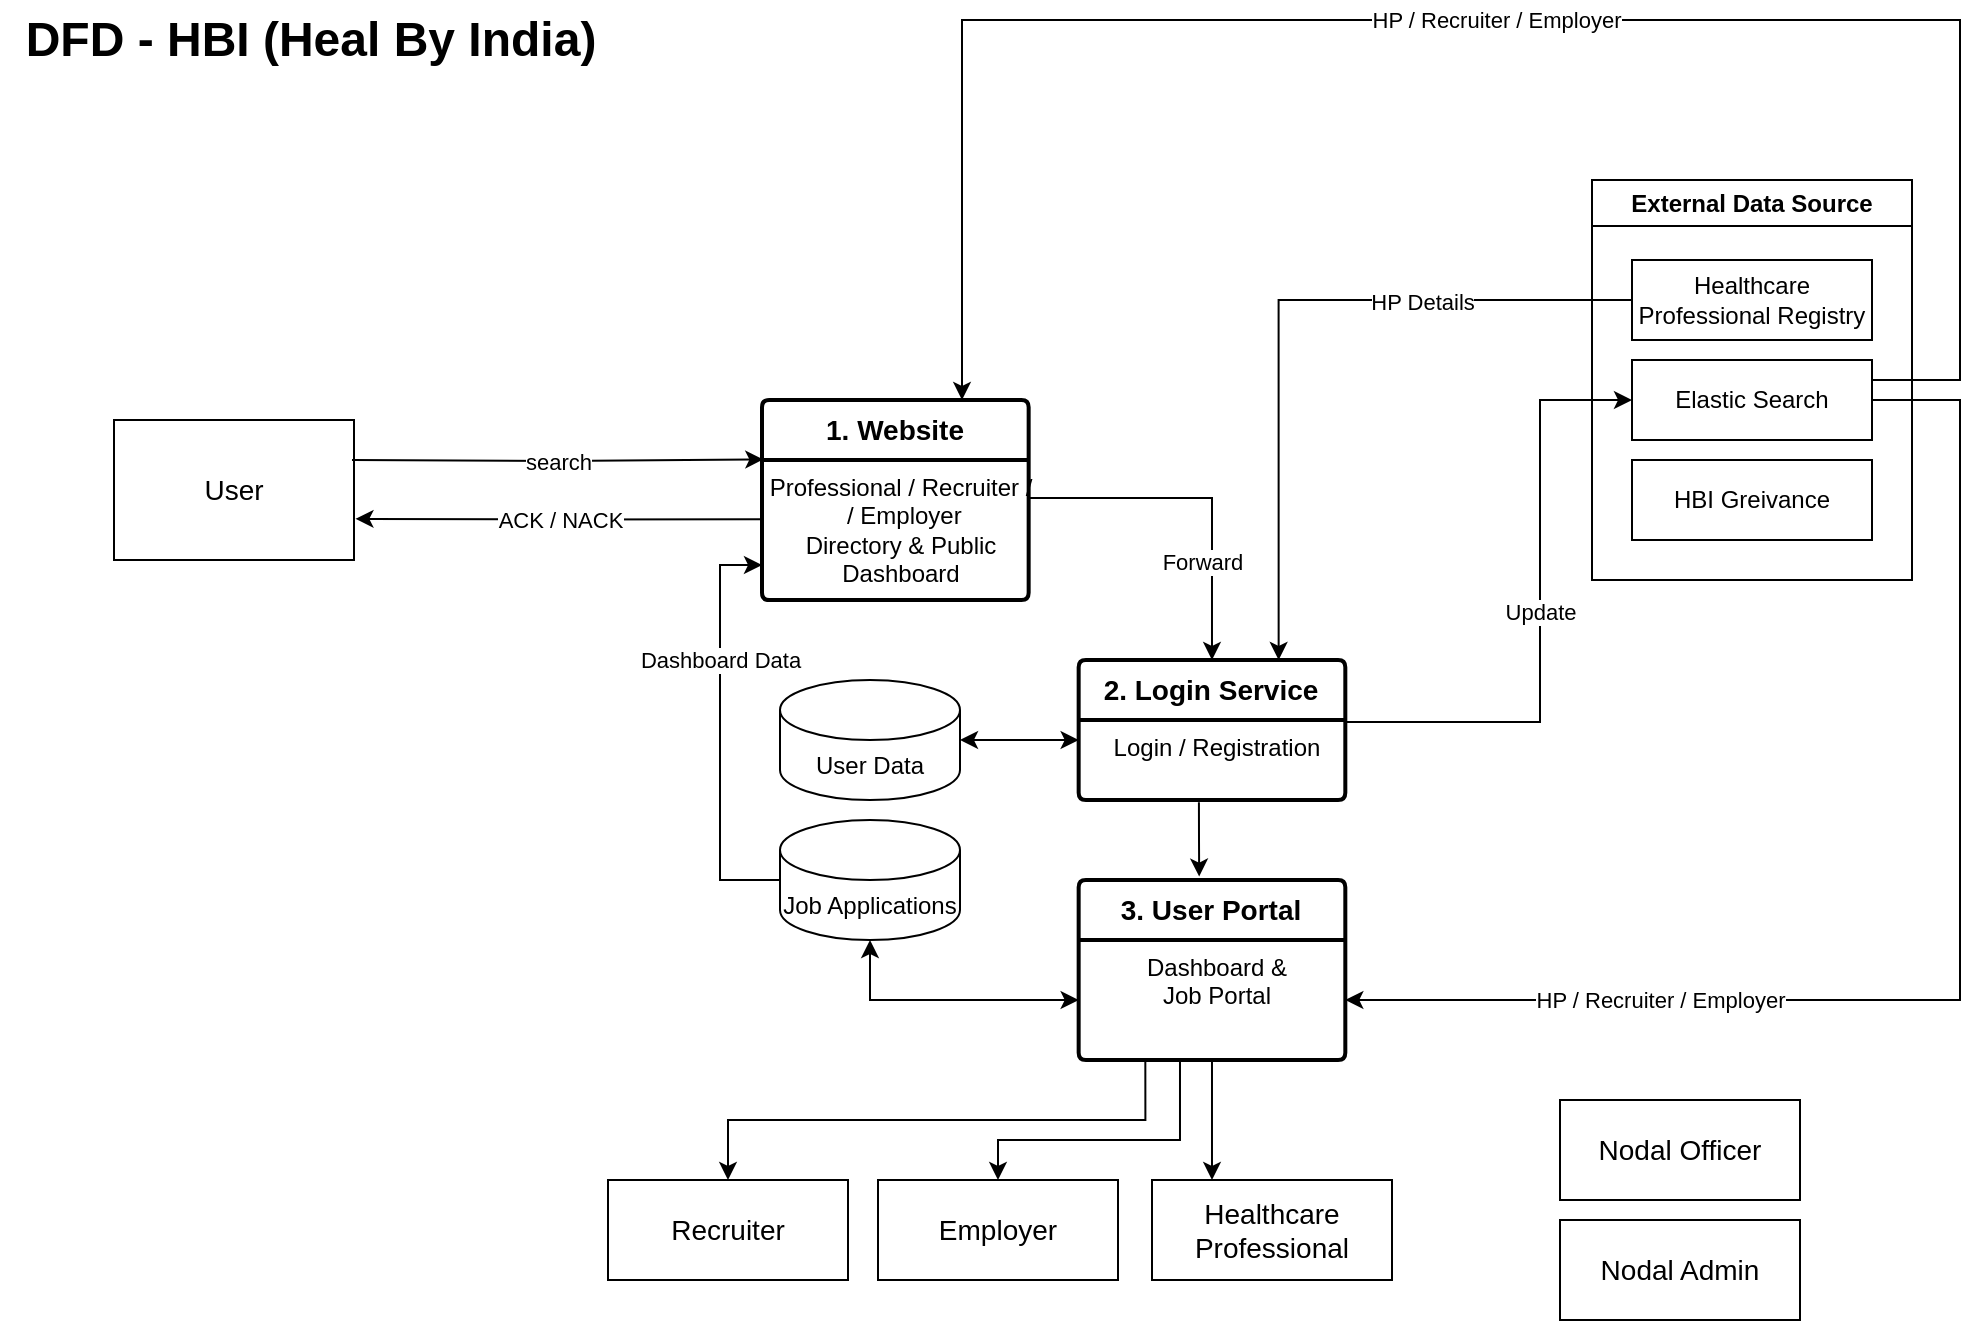 <mxfile version="22.1.8" type="github">
  <diagram name="Page-1" id="5d7acffa-a066-3a61-03fe-96351882024d">
    <mxGraphModel dx="713" dy="298" grid="1" gridSize="10" guides="1" tooltips="1" connect="1" arrows="1" fold="1" page="1" pageScale="1" pageWidth="1100" pageHeight="850" background="#ffffff" math="0" shadow="0">
      <root>
        <mxCell id="0" />
        <mxCell id="1" parent="0" />
        <mxCell id="2-qn9SCY0CSl4VwghT2g-1" value="&lt;font style=&quot;font-size: 14px;&quot;&gt;&lt;b style=&quot;&quot;&gt;1. Website&lt;/b&gt;&lt;/font&gt;" style="swimlane;childLayout=stackLayout;horizontal=1;startSize=30;horizontalStack=0;rounded=1;fontSize=14;fontStyle=0;strokeWidth=2;resizeParent=0;resizeLast=1;shadow=0;dashed=0;align=center;arcSize=4;whiteSpace=wrap;html=1;" parent="1" vertex="1">
          <mxGeometry x="421" y="240" width="133.33" height="100" as="geometry" />
        </mxCell>
        <mxCell id="2-qn9SCY0CSl4VwghT2g-2" value="Professional / Recruiter /&lt;br&gt;&amp;nbsp;/ Employer&lt;br&gt;Directory &amp;amp; Public &lt;br&gt;Dashboard" style="align=center;strokeColor=none;fillColor=none;spacingLeft=4;fontSize=12;verticalAlign=top;resizable=0;rotatable=0;part=1;html=1;" parent="2-qn9SCY0CSl4VwghT2g-1" vertex="1">
          <mxGeometry y="30" width="133.33" height="70" as="geometry" />
        </mxCell>
        <mxCell id="2-qn9SCY0CSl4VwghT2g-5" value="&lt;font style=&quot;font-size: 14px;&quot;&gt;User&lt;br&gt;&lt;/font&gt;" style="rounded=0;whiteSpace=wrap;html=1;" parent="1" vertex="1">
          <mxGeometry x="97" y="250" width="120" height="70" as="geometry" />
        </mxCell>
        <mxCell id="2-qn9SCY0CSl4VwghT2g-9" value="" style="endArrow=classic;html=1;rounded=0;edgeStyle=orthogonalEdgeStyle;entryX=0.005;entryY=0.297;entryDx=0;entryDy=0;entryPerimeter=0;" parent="1" target="2-qn9SCY0CSl4VwghT2g-1" edge="1">
          <mxGeometry relative="1" as="geometry">
            <mxPoint x="216" y="270" as="sourcePoint" />
            <mxPoint x="446" y="271" as="targetPoint" />
          </mxGeometry>
        </mxCell>
        <mxCell id="2-qn9SCY0CSl4VwghT2g-10" value="search" style="edgeLabel;resizable=0;html=1;align=center;verticalAlign=middle;" parent="2-qn9SCY0CSl4VwghT2g-9" connectable="0" vertex="1">
          <mxGeometry relative="1" as="geometry" />
        </mxCell>
        <mxCell id="2-qn9SCY0CSl4VwghT2g-20" value="User Data" style="shape=cylinder3;whiteSpace=wrap;html=1;boundedLbl=1;backgroundOutline=1;size=15;" parent="1" vertex="1">
          <mxGeometry x="430" y="380" width="90" height="60" as="geometry" />
        </mxCell>
        <mxCell id="2-qn9SCY0CSl4VwghT2g-29" value="&lt;font style=&quot;font-size: 14px;&quot;&gt;&lt;b style=&quot;&quot;&gt;2. Login Service&lt;/b&gt;&lt;/font&gt;" style="swimlane;childLayout=stackLayout;horizontal=1;startSize=30;horizontalStack=0;rounded=1;fontSize=14;fontStyle=0;strokeWidth=2;resizeParent=0;resizeLast=1;shadow=0;dashed=0;align=center;arcSize=4;whiteSpace=wrap;html=1;" parent="1" vertex="1">
          <mxGeometry x="579.33" y="370" width="133.33" height="70" as="geometry" />
        </mxCell>
        <mxCell id="2-qn9SCY0CSl4VwghT2g-30" value="Login / Registration" style="align=center;strokeColor=none;fillColor=none;spacingLeft=4;fontSize=12;verticalAlign=top;resizable=0;rotatable=0;part=1;html=1;" parent="2-qn9SCY0CSl4VwghT2g-29" vertex="1">
          <mxGeometry y="30" width="133.33" height="40" as="geometry" />
        </mxCell>
        <mxCell id="ZYt9PUyYWpOB_vdmKRMF-25" value="&lt;font style=&quot;font-size: 14px;&quot;&gt;&lt;b style=&quot;&quot;&gt;3. User Portal&lt;/b&gt;&lt;/font&gt;" style="swimlane;childLayout=stackLayout;horizontal=1;startSize=30;horizontalStack=0;rounded=1;fontSize=14;fontStyle=0;strokeWidth=2;resizeParent=0;resizeLast=1;shadow=0;dashed=0;align=center;arcSize=4;whiteSpace=wrap;html=1;" parent="1" vertex="1">
          <mxGeometry x="579.33" y="480" width="133.33" height="90" as="geometry" />
        </mxCell>
        <mxCell id="ZYt9PUyYWpOB_vdmKRMF-26" value="Dashboard &amp;amp; &lt;br&gt;Job Portal" style="align=center;strokeColor=none;fillColor=none;spacingLeft=4;fontSize=12;verticalAlign=top;resizable=0;rotatable=0;part=1;html=1;" parent="ZYt9PUyYWpOB_vdmKRMF-25" vertex="1">
          <mxGeometry y="30" width="133.33" height="60" as="geometry" />
        </mxCell>
        <mxCell id="ZYt9PUyYWpOB_vdmKRMF-55" value="&lt;font style=&quot;font-size: 24px;&quot;&gt;&lt;b&gt;DFD - HBI (Heal By India)&lt;/b&gt;&lt;/font&gt;" style="text;html=1;align=center;verticalAlign=middle;resizable=0;points=[];autosize=1;strokeColor=none;fillColor=none;" parent="1" vertex="1">
          <mxGeometry x="40" y="40" width="310" height="40" as="geometry" />
        </mxCell>
        <mxCell id="VMeWkLT3xw4zWEuHZqp--4" value="" style="endArrow=classic;html=1;rounded=0;edgeStyle=orthogonalEdgeStyle;entryX=1.006;entryY=0.706;entryDx=0;entryDy=0;entryPerimeter=0;exitX=0.005;exitY=0.424;exitDx=0;exitDy=0;exitPerimeter=0;" parent="1" source="2-qn9SCY0CSl4VwghT2g-2" target="2-qn9SCY0CSl4VwghT2g-5" edge="1">
          <mxGeometry relative="1" as="geometry">
            <mxPoint x="416" y="297" as="sourcePoint" />
            <mxPoint x="215" y="297" as="targetPoint" />
          </mxGeometry>
        </mxCell>
        <mxCell id="VMeWkLT3xw4zWEuHZqp--5" value="ACK / NACK" style="edgeLabel;resizable=0;html=1;align=center;verticalAlign=middle;" parent="VMeWkLT3xw4zWEuHZqp--4" connectable="0" vertex="1">
          <mxGeometry relative="1" as="geometry" />
        </mxCell>
        <mxCell id="VMeWkLT3xw4zWEuHZqp--6" value="" style="endArrow=classic;html=1;rounded=0;edgeStyle=orthogonalEdgeStyle;entryX=0.5;entryY=0;entryDx=0;entryDy=0;exitX=1;exitY=0.5;exitDx=0;exitDy=0;" parent="1" source="2-qn9SCY0CSl4VwghT2g-1" target="2-qn9SCY0CSl4VwghT2g-29" edge="1">
          <mxGeometry relative="1" as="geometry">
            <mxPoint x="580" y="289.41" as="sourcePoint" />
            <mxPoint x="750" y="289" as="targetPoint" />
            <Array as="points">
              <mxPoint x="554" y="289" />
              <mxPoint x="646" y="289" />
            </Array>
          </mxGeometry>
        </mxCell>
        <mxCell id="VMeWkLT3xw4zWEuHZqp--7" value="Forward" style="edgeLabel;resizable=0;html=1;align=center;verticalAlign=middle;" parent="VMeWkLT3xw4zWEuHZqp--6" connectable="0" vertex="1">
          <mxGeometry relative="1" as="geometry">
            <mxPoint y="32" as="offset" />
          </mxGeometry>
        </mxCell>
        <mxCell id="VMeWkLT3xw4zWEuHZqp--10" value="External Data Source" style="swimlane;whiteSpace=wrap;html=1;" parent="1" vertex="1">
          <mxGeometry x="836" y="130" width="160" height="200" as="geometry" />
        </mxCell>
        <mxCell id="2-qn9SCY0CSl4VwghT2g-19" value="&lt;font style=&quot;&quot;&gt;&lt;font style=&quot;font-size: 12px;&quot;&gt;Healthcare Professional Registry&lt;/font&gt;&lt;br&gt;&lt;/font&gt;" style="rounded=0;whiteSpace=wrap;html=1;" parent="VMeWkLT3xw4zWEuHZqp--10" vertex="1">
          <mxGeometry x="20" y="40" width="120" height="40" as="geometry" />
        </mxCell>
        <mxCell id="VMeWkLT3xw4zWEuHZqp--11" value="&lt;font style=&quot;&quot;&gt;Elastic Search&lt;br&gt;&lt;/font&gt;" style="rounded=0;whiteSpace=wrap;html=1;" parent="VMeWkLT3xw4zWEuHZqp--10" vertex="1">
          <mxGeometry x="20" y="90" width="120" height="40" as="geometry" />
        </mxCell>
        <mxCell id="W5KI2_hVfU21jzX0xVE0-1" value="&lt;font style=&quot;&quot;&gt;HBI Greivance&lt;br&gt;&lt;/font&gt;" style="rounded=0;whiteSpace=wrap;html=1;" vertex="1" parent="VMeWkLT3xw4zWEuHZqp--10">
          <mxGeometry x="20" y="140" width="120" height="40" as="geometry" />
        </mxCell>
        <mxCell id="W5KI2_hVfU21jzX0xVE0-2" value="" style="endArrow=classic;html=1;rounded=0;edgeStyle=orthogonalEdgeStyle;entryX=0.75;entryY=0;entryDx=0;entryDy=0;exitX=0;exitY=0.5;exitDx=0;exitDy=0;" edge="1" parent="1" source="2-qn9SCY0CSl4VwghT2g-19" target="2-qn9SCY0CSl4VwghT2g-29">
          <mxGeometry relative="1" as="geometry">
            <mxPoint x="630" y="200" as="sourcePoint" />
            <mxPoint x="790" y="200" as="targetPoint" />
          </mxGeometry>
        </mxCell>
        <mxCell id="W5KI2_hVfU21jzX0xVE0-3" value="HP Details" style="edgeLabel;resizable=0;html=1;align=center;verticalAlign=middle;" connectable="0" vertex="1" parent="W5KI2_hVfU21jzX0xVE0-2">
          <mxGeometry relative="1" as="geometry">
            <mxPoint x="71" y="-1" as="offset" />
          </mxGeometry>
        </mxCell>
        <mxCell id="W5KI2_hVfU21jzX0xVE0-6" value="" style="endArrow=classic;html=1;rounded=0;edgeStyle=orthogonalEdgeStyle;entryX=0;entryY=0.5;entryDx=0;entryDy=0;exitX=1.005;exitY=0.026;exitDx=0;exitDy=0;exitPerimeter=0;" edge="1" parent="1" source="2-qn9SCY0CSl4VwghT2g-30" target="VMeWkLT3xw4zWEuHZqp--11">
          <mxGeometry relative="1" as="geometry">
            <mxPoint x="720" y="401" as="sourcePoint" />
            <mxPoint x="850" y="240" as="targetPoint" />
            <Array as="points">
              <mxPoint x="720" y="401" />
              <mxPoint x="810" y="401" />
              <mxPoint x="810" y="240" />
            </Array>
          </mxGeometry>
        </mxCell>
        <mxCell id="W5KI2_hVfU21jzX0xVE0-7" value="Update" style="edgeLabel;resizable=0;html=1;align=center;verticalAlign=middle;" connectable="0" vertex="1" parent="W5KI2_hVfU21jzX0xVE0-6">
          <mxGeometry relative="1" as="geometry" />
        </mxCell>
        <mxCell id="W5KI2_hVfU21jzX0xVE0-10" value="" style="endArrow=classic;html=1;rounded=0;edgeStyle=orthogonalEdgeStyle;entryX=0.452;entryY=-0.019;entryDx=0;entryDy=0;entryPerimeter=0;exitX=0.451;exitY=1.027;exitDx=0;exitDy=0;exitPerimeter=0;" edge="1" parent="1" source="2-qn9SCY0CSl4VwghT2g-30" target="ZYt9PUyYWpOB_vdmKRMF-25">
          <mxGeometry relative="1" as="geometry">
            <mxPoint x="630" y="450" as="sourcePoint" />
            <mxPoint x="790" y="450" as="targetPoint" />
          </mxGeometry>
        </mxCell>
        <mxCell id="W5KI2_hVfU21jzX0xVE0-13" value="" style="endArrow=classic;html=1;rounded=0;edgeStyle=orthogonalEdgeStyle;exitX=1;exitY=0.5;exitDx=0;exitDy=0;entryX=1;entryY=0.5;entryDx=0;entryDy=0;" edge="1" parent="1" source="VMeWkLT3xw4zWEuHZqp--11" target="ZYt9PUyYWpOB_vdmKRMF-26">
          <mxGeometry relative="1" as="geometry">
            <mxPoint x="980" y="240" as="sourcePoint" />
            <mxPoint x="1140" y="240" as="targetPoint" />
            <Array as="points">
              <mxPoint x="1020" y="240" />
              <mxPoint x="1020" y="540" />
            </Array>
          </mxGeometry>
        </mxCell>
        <mxCell id="W5KI2_hVfU21jzX0xVE0-14" value="HP / Recruiter / Employer" style="edgeLabel;resizable=0;html=1;align=center;verticalAlign=middle;" connectable="0" vertex="1" parent="W5KI2_hVfU21jzX0xVE0-13">
          <mxGeometry relative="1" as="geometry">
            <mxPoint x="-150" y="18" as="offset" />
          </mxGeometry>
        </mxCell>
        <mxCell id="W5KI2_hVfU21jzX0xVE0-18" value="" style="endArrow=classic;html=1;rounded=0;edgeStyle=orthogonalEdgeStyle;exitX=1;exitY=0.25;exitDx=0;exitDy=0;entryX=0.75;entryY=0;entryDx=0;entryDy=0;" edge="1" parent="1" source="VMeWkLT3xw4zWEuHZqp--11" target="2-qn9SCY0CSl4VwghT2g-1">
          <mxGeometry relative="1" as="geometry">
            <mxPoint x="980" y="230" as="sourcePoint" />
            <mxPoint x="1100" y="70" as="targetPoint" />
            <Array as="points">
              <mxPoint x="1020" y="230" />
              <mxPoint x="1020" y="50" />
              <mxPoint x="521" y="50" />
            </Array>
          </mxGeometry>
        </mxCell>
        <mxCell id="W5KI2_hVfU21jzX0xVE0-19" value="HP / Recruiter / Employer" style="edgeLabel;resizable=0;html=1;align=center;verticalAlign=middle;" connectable="0" vertex="1" parent="W5KI2_hVfU21jzX0xVE0-18">
          <mxGeometry relative="1" as="geometry" />
        </mxCell>
        <mxCell id="W5KI2_hVfU21jzX0xVE0-22" value="" style="endArrow=classic;startArrow=classic;html=1;rounded=0;edgeStyle=orthogonalEdgeStyle;entryX=0;entryY=0.25;entryDx=0;entryDy=0;exitX=1;exitY=0.5;exitDx=0;exitDy=0;exitPerimeter=0;" edge="1" parent="1" source="2-qn9SCY0CSl4VwghT2g-20" target="2-qn9SCY0CSl4VwghT2g-30">
          <mxGeometry width="50" height="50" relative="1" as="geometry">
            <mxPoint x="503.83" y="475" as="sourcePoint" />
            <mxPoint x="553.83" y="425" as="targetPoint" />
          </mxGeometry>
        </mxCell>
        <mxCell id="W5KI2_hVfU21jzX0xVE0-23" value="" style="endArrow=classic;html=1;rounded=0;edgeStyle=orthogonalEdgeStyle;exitX=0;exitY=0.5;exitDx=0;exitDy=0;exitPerimeter=0;entryX=0;entryY=0.75;entryDx=0;entryDy=0;" edge="1" parent="1" source="W5KI2_hVfU21jzX0xVE0-27" target="2-qn9SCY0CSl4VwghT2g-2">
          <mxGeometry relative="1" as="geometry">
            <mxPoint x="430" y="350" as="sourcePoint" />
            <mxPoint x="400" y="330" as="targetPoint" />
            <Array as="points">
              <mxPoint x="400" y="480" />
              <mxPoint x="400" y="323" />
            </Array>
          </mxGeometry>
        </mxCell>
        <mxCell id="W5KI2_hVfU21jzX0xVE0-26" value="Dashboard Data" style="edgeLabel;html=1;align=center;verticalAlign=middle;resizable=0;points=[];" vertex="1" connectable="0" parent="W5KI2_hVfU21jzX0xVE0-23">
          <mxGeometry x="-0.126" relative="1" as="geometry">
            <mxPoint y="-49" as="offset" />
          </mxGeometry>
        </mxCell>
        <mxCell id="W5KI2_hVfU21jzX0xVE0-27" value="Job Applications" style="shape=cylinder3;whiteSpace=wrap;html=1;boundedLbl=1;backgroundOutline=1;size=15;" vertex="1" parent="1">
          <mxGeometry x="430" y="450" width="90" height="60" as="geometry" />
        </mxCell>
        <mxCell id="W5KI2_hVfU21jzX0xVE0-28" value="" style="endArrow=classic;startArrow=classic;html=1;rounded=0;edgeStyle=orthogonalEdgeStyle;exitX=0;exitY=0.5;exitDx=0;exitDy=0;entryX=0.5;entryY=1;entryDx=0;entryDy=0;entryPerimeter=0;" edge="1" parent="1" source="ZYt9PUyYWpOB_vdmKRMF-26" target="W5KI2_hVfU21jzX0xVE0-27">
          <mxGeometry width="50" height="50" relative="1" as="geometry">
            <mxPoint x="430" y="570" as="sourcePoint" />
            <mxPoint x="480" y="520" as="targetPoint" />
          </mxGeometry>
        </mxCell>
        <mxCell id="W5KI2_hVfU21jzX0xVE0-29" value="&lt;font style=&quot;font-size: 14px;&quot;&gt;Recruiter&lt;br&gt;&lt;/font&gt;" style="rounded=0;whiteSpace=wrap;html=1;" vertex="1" parent="1">
          <mxGeometry x="344" y="630" width="120" height="50" as="geometry" />
        </mxCell>
        <mxCell id="W5KI2_hVfU21jzX0xVE0-30" value="&lt;font style=&quot;font-size: 14px;&quot;&gt;Employer&lt;br&gt;&lt;/font&gt;" style="rounded=0;whiteSpace=wrap;html=1;" vertex="1" parent="1">
          <mxGeometry x="479" y="630" width="120" height="50" as="geometry" />
        </mxCell>
        <mxCell id="W5KI2_hVfU21jzX0xVE0-31" value="&lt;font style=&quot;font-size: 14px;&quot;&gt;Healthcare Professional&lt;br&gt;&lt;/font&gt;" style="rounded=0;whiteSpace=wrap;html=1;" vertex="1" parent="1">
          <mxGeometry x="616" y="630" width="120" height="50" as="geometry" />
        </mxCell>
        <mxCell id="W5KI2_hVfU21jzX0xVE0-32" value="&lt;font style=&quot;font-size: 14px;&quot;&gt;Nodal Officer&lt;br&gt;&lt;/font&gt;" style="rounded=0;whiteSpace=wrap;html=1;" vertex="1" parent="1">
          <mxGeometry x="820" y="590" width="120" height="50" as="geometry" />
        </mxCell>
        <mxCell id="W5KI2_hVfU21jzX0xVE0-34" value="&lt;font style=&quot;font-size: 14px;&quot;&gt;Nodal Admin&lt;br&gt;&lt;/font&gt;" style="rounded=0;whiteSpace=wrap;html=1;" vertex="1" parent="1">
          <mxGeometry x="820" y="650" width="120" height="50" as="geometry" />
        </mxCell>
        <mxCell id="W5KI2_hVfU21jzX0xVE0-35" value="" style="endArrow=classic;html=1;rounded=0;edgeStyle=orthogonalEdgeStyle;exitX=0.25;exitY=1;exitDx=0;exitDy=0;entryX=0.5;entryY=0;entryDx=0;entryDy=0;" edge="1" parent="1" source="ZYt9PUyYWpOB_vdmKRMF-26" target="W5KI2_hVfU21jzX0xVE0-29">
          <mxGeometry relative="1" as="geometry">
            <mxPoint x="150" y="560" as="sourcePoint" />
            <mxPoint x="310" y="560" as="targetPoint" />
          </mxGeometry>
        </mxCell>
        <mxCell id="W5KI2_hVfU21jzX0xVE0-38" value="" style="endArrow=classic;html=1;rounded=0;edgeStyle=orthogonalEdgeStyle;exitX=0.38;exitY=1;exitDx=0;exitDy=0;entryX=0.5;entryY=0;entryDx=0;entryDy=0;exitPerimeter=0;" edge="1" parent="1" source="ZYt9PUyYWpOB_vdmKRMF-26" target="W5KI2_hVfU21jzX0xVE0-30">
          <mxGeometry relative="1" as="geometry">
            <mxPoint x="623" y="580" as="sourcePoint" />
            <mxPoint x="414" y="640" as="targetPoint" />
            <Array as="points">
              <mxPoint x="630" y="610" />
              <mxPoint x="539" y="610" />
            </Array>
          </mxGeometry>
        </mxCell>
        <mxCell id="W5KI2_hVfU21jzX0xVE0-40" value="" style="endArrow=classic;html=1;rounded=0;edgeStyle=orthogonalEdgeStyle;exitX=0.5;exitY=1;exitDx=0;exitDy=0;entryX=0.25;entryY=0;entryDx=0;entryDy=0;" edge="1" parent="1" source="ZYt9PUyYWpOB_vdmKRMF-26" target="W5KI2_hVfU21jzX0xVE0-31">
          <mxGeometry relative="1" as="geometry">
            <mxPoint x="640" y="600" as="sourcePoint" />
            <mxPoint x="800" y="600" as="targetPoint" />
          </mxGeometry>
        </mxCell>
      </root>
    </mxGraphModel>
  </diagram>
</mxfile>
